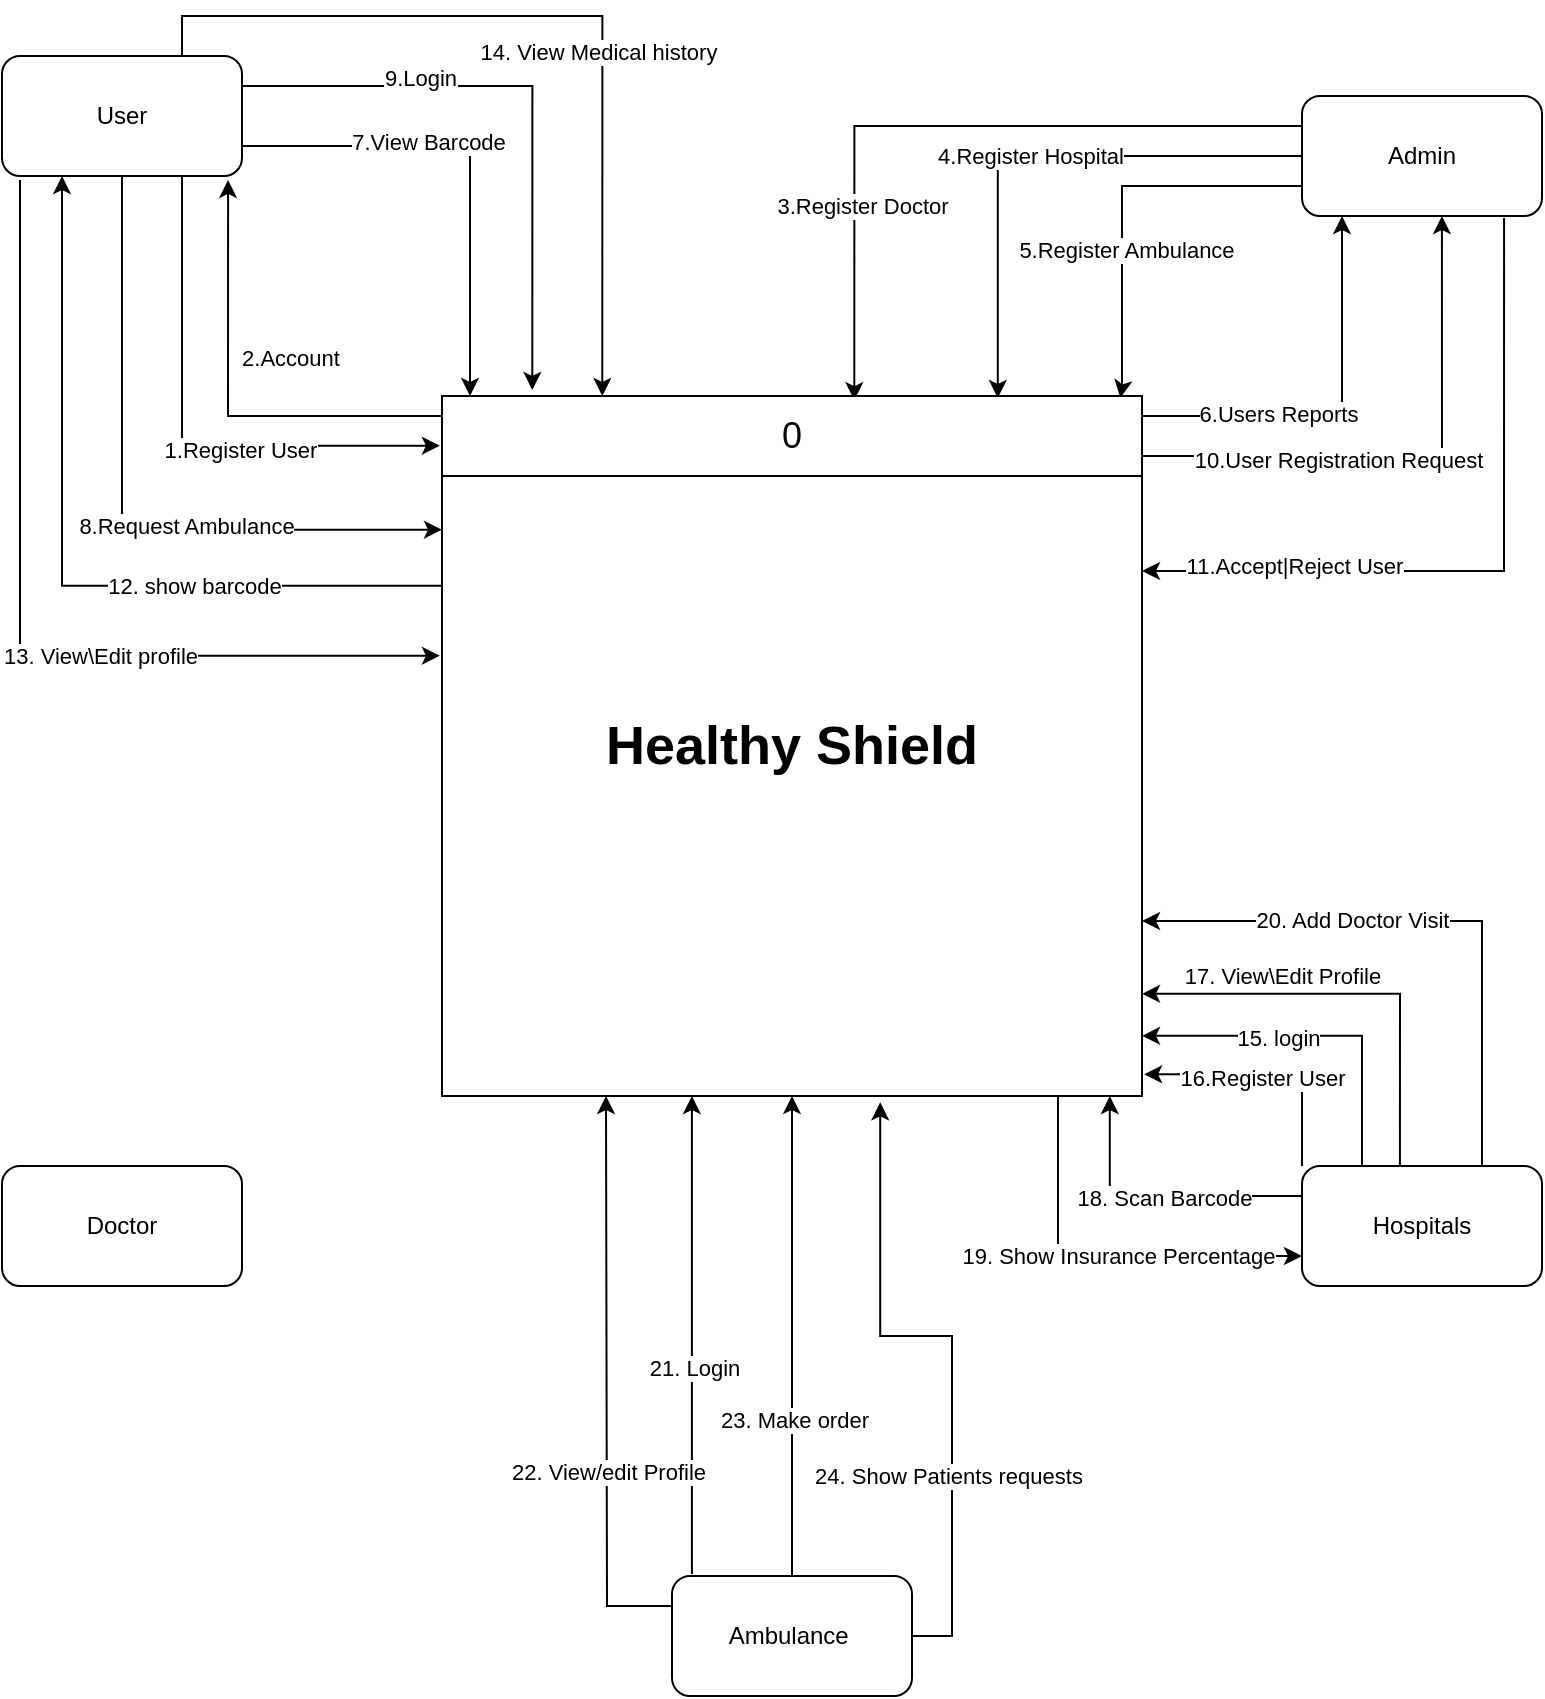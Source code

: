 <mxfile version="13.1.0" type="github">
  <diagram id="t-40IrdALzzYhq3jKnCi" name="Page-1">
    <mxGraphModel dx="1422" dy="762" grid="1" gridSize="10" guides="1" tooltips="1" connect="1" arrows="1" fold="1" page="1" pageScale="1" pageWidth="827" pageHeight="1169" math="0" shadow="0">
      <root>
        <mxCell id="0" />
        <mxCell id="1" parent="0" />
        <mxCell id="WkDb-Qz1wxZT0FGAP73l-8" style="edgeStyle=orthogonalEdgeStyle;rounded=0;orthogonalLoop=1;jettySize=auto;html=1;exitX=0;exitY=0.25;exitDx=0;exitDy=0;entryX=0.942;entryY=1.033;entryDx=0;entryDy=0;entryPerimeter=0;" parent="1" source="WkDb-Qz1wxZT0FGAP73l-14" target="WkDb-Qz1wxZT0FGAP73l-2" edge="1">
          <mxGeometry relative="1" as="geometry">
            <Array as="points">
              <mxPoint x="153" y="210" />
            </Array>
          </mxGeometry>
        </mxCell>
        <mxCell id="WkDb-Qz1wxZT0FGAP73l-10" value="2.Account" style="edgeLabel;html=1;align=center;verticalAlign=middle;resizable=0;points=[];" parent="WkDb-Qz1wxZT0FGAP73l-8" vertex="1" connectable="0">
          <mxGeometry x="-0.048" y="-29" relative="1" as="geometry">
            <mxPoint x="2" y="-29" as="offset" />
          </mxGeometry>
        </mxCell>
        <mxCell id="Vhr6AQCbH3jPlNNf15J3-7" style="edgeStyle=orthogonalEdgeStyle;rounded=0;orthogonalLoop=1;jettySize=auto;html=1;exitX=0;exitY=0.271;exitDx=0;exitDy=0;entryX=0.25;entryY=1;entryDx=0;entryDy=0;exitPerimeter=0;" parent="1" source="WkDb-Qz1wxZT0FGAP73l-1" target="WkDb-Qz1wxZT0FGAP73l-2" edge="1">
          <mxGeometry relative="1" as="geometry" />
        </mxCell>
        <mxCell id="Vhr6AQCbH3jPlNNf15J3-8" value="12. show barcode" style="edgeLabel;html=1;align=center;verticalAlign=middle;resizable=0;points=[];" parent="Vhr6AQCbH3jPlNNf15J3-7" vertex="1" connectable="0">
          <mxGeometry x="-0.369" relative="1" as="geometry">
            <mxPoint as="offset" />
          </mxGeometry>
        </mxCell>
        <mxCell id="Vhr6AQCbH3jPlNNf15J3-20" style="edgeStyle=orthogonalEdgeStyle;rounded=0;orthogonalLoop=1;jettySize=auto;html=1;exitX=0.408;exitY=0.017;exitDx=0;exitDy=0;entryX=1;entryY=0.854;entryDx=0;entryDy=0;entryPerimeter=0;exitPerimeter=0;" parent="1" source="WkDb-Qz1wxZT0FGAP73l-4" target="WkDb-Qz1wxZT0FGAP73l-1" edge="1">
          <mxGeometry relative="1" as="geometry" />
        </mxCell>
        <mxCell id="Vhr6AQCbH3jPlNNf15J3-21" value="17. View\Edit Profile" style="edgeLabel;html=1;align=center;verticalAlign=middle;resizable=0;points=[];" parent="Vhr6AQCbH3jPlNNf15J3-20" vertex="1" connectable="0">
          <mxGeometry x="-0.63" y="2" relative="1" as="geometry">
            <mxPoint x="-56.98" y="-56.02" as="offset" />
          </mxGeometry>
        </mxCell>
        <mxCell id="Vhr6AQCbH3jPlNNf15J3-24" style="edgeStyle=orthogonalEdgeStyle;rounded=0;orthogonalLoop=1;jettySize=auto;html=1;exitX=0.88;exitY=0.997;exitDx=0;exitDy=0;entryX=0;entryY=0.75;entryDx=0;entryDy=0;exitPerimeter=0;" parent="1" source="WkDb-Qz1wxZT0FGAP73l-1" target="WkDb-Qz1wxZT0FGAP73l-4" edge="1">
          <mxGeometry relative="1" as="geometry" />
        </mxCell>
        <mxCell id="Vhr6AQCbH3jPlNNf15J3-25" value="19. Show Insurance Percentage" style="edgeLabel;html=1;align=center;verticalAlign=middle;resizable=0;points=[];" parent="Vhr6AQCbH3jPlNNf15J3-24" vertex="1" connectable="0">
          <mxGeometry x="-0.202" y="30" relative="1" as="geometry">
            <mxPoint x="30" y="30" as="offset" />
          </mxGeometry>
        </mxCell>
        <mxCell id="WkDb-Qz1wxZT0FGAP73l-1" value="&lt;font style=&quot;font-size: 27px&quot;&gt;&lt;b&gt;Healthy Shield&lt;/b&gt;&lt;/font&gt;" style="whiteSpace=wrap;html=1;aspect=fixed;" parent="1" vertex="1">
          <mxGeometry x="260" y="200" width="350" height="350" as="geometry" />
        </mxCell>
        <mxCell id="WkDb-Qz1wxZT0FGAP73l-7" style="edgeStyle=orthogonalEdgeStyle;rounded=0;orthogonalLoop=1;jettySize=auto;html=1;exitX=0.75;exitY=1;exitDx=0;exitDy=0;entryX=-0.003;entryY=0.071;entryDx=0;entryDy=0;entryPerimeter=0;" parent="1" source="WkDb-Qz1wxZT0FGAP73l-2" target="WkDb-Qz1wxZT0FGAP73l-1" edge="1">
          <mxGeometry relative="1" as="geometry" />
        </mxCell>
        <mxCell id="WkDb-Qz1wxZT0FGAP73l-9" value="1.Register User" style="edgeLabel;html=1;align=center;verticalAlign=middle;resizable=0;points=[];" parent="WkDb-Qz1wxZT0FGAP73l-7" vertex="1" connectable="0">
          <mxGeometry x="0.023" y="29" relative="1" as="geometry">
            <mxPoint x="29" y="31" as="offset" />
          </mxGeometry>
        </mxCell>
        <mxCell id="WkDb-Qz1wxZT0FGAP73l-22" style="edgeStyle=orthogonalEdgeStyle;rounded=0;orthogonalLoop=1;jettySize=auto;html=1;exitX=0.5;exitY=1;exitDx=0;exitDy=0;entryX=0;entryY=0.191;entryDx=0;entryDy=0;entryPerimeter=0;" parent="1" source="WkDb-Qz1wxZT0FGAP73l-2" target="WkDb-Qz1wxZT0FGAP73l-1" edge="1">
          <mxGeometry relative="1" as="geometry" />
        </mxCell>
        <mxCell id="WkDb-Qz1wxZT0FGAP73l-23" value="8.Request Ambulance" style="edgeLabel;html=1;align=center;verticalAlign=middle;resizable=0;points=[];" parent="WkDb-Qz1wxZT0FGAP73l-22" vertex="1" connectable="0">
          <mxGeometry x="0.039" y="32" relative="1" as="geometry">
            <mxPoint as="offset" />
          </mxGeometry>
        </mxCell>
        <mxCell id="Vhr6AQCbH3jPlNNf15J3-1" style="edgeStyle=orthogonalEdgeStyle;rounded=0;orthogonalLoop=1;jettySize=auto;html=1;exitX=1;exitY=0.25;exitDx=0;exitDy=0;entryX=0.129;entryY=-0.075;entryDx=0;entryDy=0;entryPerimeter=0;" parent="1" source="WkDb-Qz1wxZT0FGAP73l-2" target="WkDb-Qz1wxZT0FGAP73l-14" edge="1">
          <mxGeometry relative="1" as="geometry" />
        </mxCell>
        <mxCell id="Vhr6AQCbH3jPlNNf15J3-2" value="9.Login" style="edgeLabel;html=1;align=center;verticalAlign=middle;resizable=0;points=[];" parent="Vhr6AQCbH3jPlNNf15J3-1" vertex="1" connectable="0">
          <mxGeometry x="-0.401" y="4" relative="1" as="geometry">
            <mxPoint as="offset" />
          </mxGeometry>
        </mxCell>
        <mxCell id="Vhr6AQCbH3jPlNNf15J3-9" style="edgeStyle=orthogonalEdgeStyle;rounded=0;orthogonalLoop=1;jettySize=auto;html=1;exitX=0.75;exitY=0;exitDx=0;exitDy=0;entryX=0.229;entryY=0;entryDx=0;entryDy=0;entryPerimeter=0;" parent="1" source="WkDb-Qz1wxZT0FGAP73l-2" target="WkDb-Qz1wxZT0FGAP73l-14" edge="1">
          <mxGeometry relative="1" as="geometry" />
        </mxCell>
        <mxCell id="Vhr6AQCbH3jPlNNf15J3-10" value="14. View Medical history" style="edgeLabel;html=1;align=center;verticalAlign=middle;resizable=0;points=[];" parent="Vhr6AQCbH3jPlNNf15J3-9" vertex="1" connectable="0">
          <mxGeometry x="0.181" y="-2" relative="1" as="geometry">
            <mxPoint as="offset" />
          </mxGeometry>
        </mxCell>
        <mxCell id="Vhr6AQCbH3jPlNNf15J3-11" style="edgeStyle=orthogonalEdgeStyle;rounded=0;orthogonalLoop=1;jettySize=auto;html=1;exitX=0.075;exitY=1.033;exitDx=0;exitDy=0;entryX=-0.003;entryY=0.371;entryDx=0;entryDy=0;entryPerimeter=0;exitPerimeter=0;" parent="1" source="WkDb-Qz1wxZT0FGAP73l-2" target="WkDb-Qz1wxZT0FGAP73l-1" edge="1">
          <mxGeometry relative="1" as="geometry">
            <Array as="points">
              <mxPoint x="49" y="330" />
            </Array>
          </mxGeometry>
        </mxCell>
        <mxCell id="Vhr6AQCbH3jPlNNf15J3-12" value="13. View\Edit profile" style="edgeLabel;html=1;align=center;verticalAlign=middle;resizable=0;points=[];" parent="Vhr6AQCbH3jPlNNf15J3-11" vertex="1" connectable="0">
          <mxGeometry x="0.062" y="40" relative="1" as="geometry">
            <mxPoint x="40" y="40" as="offset" />
          </mxGeometry>
        </mxCell>
        <mxCell id="WkDb-Qz1wxZT0FGAP73l-2" value="User" style="rounded=1;whiteSpace=wrap;html=1;" parent="1" vertex="1">
          <mxGeometry x="40" y="30" width="120" height="60" as="geometry" />
        </mxCell>
        <mxCell id="WkDb-Qz1wxZT0FGAP73l-3" value="Doctor" style="rounded=1;whiteSpace=wrap;html=1;" parent="1" vertex="1">
          <mxGeometry x="40" y="585" width="120" height="60" as="geometry" />
        </mxCell>
        <mxCell id="Vhr6AQCbH3jPlNNf15J3-13" style="edgeStyle=orthogonalEdgeStyle;rounded=0;orthogonalLoop=1;jettySize=auto;html=1;exitX=0.25;exitY=0;exitDx=0;exitDy=0;entryX=1;entryY=0.914;entryDx=0;entryDy=0;entryPerimeter=0;" parent="1" source="WkDb-Qz1wxZT0FGAP73l-4" target="WkDb-Qz1wxZT0FGAP73l-1" edge="1">
          <mxGeometry relative="1" as="geometry" />
        </mxCell>
        <mxCell id="Vhr6AQCbH3jPlNNf15J3-14" value="15. login" style="edgeLabel;html=1;align=center;verticalAlign=middle;resizable=0;points=[];" parent="Vhr6AQCbH3jPlNNf15J3-13" vertex="1" connectable="0">
          <mxGeometry x="0.223" y="1" relative="1" as="geometry">
            <mxPoint as="offset" />
          </mxGeometry>
        </mxCell>
        <mxCell id="Vhr6AQCbH3jPlNNf15J3-17" style="edgeStyle=orthogonalEdgeStyle;rounded=0;orthogonalLoop=1;jettySize=auto;html=1;exitX=0;exitY=0;exitDx=0;exitDy=0;entryX=1.003;entryY=0.969;entryDx=0;entryDy=0;entryPerimeter=0;" parent="1" source="WkDb-Qz1wxZT0FGAP73l-4" target="WkDb-Qz1wxZT0FGAP73l-1" edge="1">
          <mxGeometry relative="1" as="geometry">
            <Array as="points">
              <mxPoint x="690" y="539" />
            </Array>
          </mxGeometry>
        </mxCell>
        <mxCell id="Vhr6AQCbH3jPlNNf15J3-18" value="16.Register User" style="edgeLabel;html=1;align=center;verticalAlign=middle;resizable=0;points=[];" parent="Vhr6AQCbH3jPlNNf15J3-17" vertex="1" connectable="0">
          <mxGeometry x="0.199" y="2" relative="1" as="geometry">
            <mxPoint x="9.2" as="offset" />
          </mxGeometry>
        </mxCell>
        <mxCell id="Vhr6AQCbH3jPlNNf15J3-22" style="edgeStyle=orthogonalEdgeStyle;rounded=0;orthogonalLoop=1;jettySize=auto;html=1;exitX=0;exitY=0.25;exitDx=0;exitDy=0;entryX=0.954;entryY=1;entryDx=0;entryDy=0;entryPerimeter=0;" parent="1" source="WkDb-Qz1wxZT0FGAP73l-4" target="WkDb-Qz1wxZT0FGAP73l-1" edge="1">
          <mxGeometry relative="1" as="geometry" />
        </mxCell>
        <mxCell id="Vhr6AQCbH3jPlNNf15J3-23" value="18. Scan Barcode" style="edgeLabel;html=1;align=center;verticalAlign=middle;resizable=0;points=[];" parent="Vhr6AQCbH3jPlNNf15J3-22" vertex="1" connectable="0">
          <mxGeometry x="-0.055" y="1" relative="1" as="geometry">
            <mxPoint as="offset" />
          </mxGeometry>
        </mxCell>
        <mxCell id="Vhr6AQCbH3jPlNNf15J3-27" style="edgeStyle=orthogonalEdgeStyle;rounded=0;orthogonalLoop=1;jettySize=auto;html=1;exitX=0.75;exitY=0;exitDx=0;exitDy=0;entryX=1;entryY=0.75;entryDx=0;entryDy=0;" parent="1" source="WkDb-Qz1wxZT0FGAP73l-4" target="WkDb-Qz1wxZT0FGAP73l-1" edge="1">
          <mxGeometry relative="1" as="geometry" />
        </mxCell>
        <mxCell id="Vhr6AQCbH3jPlNNf15J3-28" value="20. Add Doctor Visit" style="edgeLabel;html=1;align=center;verticalAlign=middle;resizable=0;points=[];" parent="Vhr6AQCbH3jPlNNf15J3-27" vertex="1" connectable="0">
          <mxGeometry x="0.289" y="-1" relative="1" as="geometry">
            <mxPoint x="1" as="offset" />
          </mxGeometry>
        </mxCell>
        <mxCell id="WkDb-Qz1wxZT0FGAP73l-4" value="Hospitals" style="rounded=1;whiteSpace=wrap;html=1;" parent="1" vertex="1">
          <mxGeometry x="690" y="585" width="120" height="60" as="geometry" />
        </mxCell>
        <mxCell id="Vhr6AQCbH3jPlNNf15J3-15" style="edgeStyle=orthogonalEdgeStyle;rounded=0;orthogonalLoop=1;jettySize=auto;html=1;exitX=0.083;exitY=-0.017;exitDx=0;exitDy=0;entryX=0.357;entryY=1;entryDx=0;entryDy=0;entryPerimeter=0;exitPerimeter=0;" parent="1" source="WkDb-Qz1wxZT0FGAP73l-5" target="WkDb-Qz1wxZT0FGAP73l-1" edge="1">
          <mxGeometry relative="1" as="geometry" />
        </mxCell>
        <mxCell id="Vhr6AQCbH3jPlNNf15J3-16" value="21. Login" style="edgeLabel;html=1;align=center;verticalAlign=middle;resizable=0;points=[];" parent="Vhr6AQCbH3jPlNNf15J3-15" vertex="1" connectable="0">
          <mxGeometry x="0.001" y="-16" relative="1" as="geometry">
            <mxPoint x="-15" y="16" as="offset" />
          </mxGeometry>
        </mxCell>
        <mxCell id="zBg8Q1HDBn7q1vF2LZE0-1" style="edgeStyle=orthogonalEdgeStyle;rounded=0;orthogonalLoop=1;jettySize=auto;html=1;exitX=0;exitY=0.25;exitDx=0;exitDy=0;" edge="1" parent="1" source="WkDb-Qz1wxZT0FGAP73l-5">
          <mxGeometry relative="1" as="geometry">
            <mxPoint x="342" y="550" as="targetPoint" />
          </mxGeometry>
        </mxCell>
        <mxCell id="zBg8Q1HDBn7q1vF2LZE0-2" value="22. View/edit Profile" style="edgeLabel;html=1;align=center;verticalAlign=middle;resizable=0;points=[];" vertex="1" connectable="0" parent="zBg8Q1HDBn7q1vF2LZE0-1">
          <mxGeometry x="-0.303" relative="1" as="geometry">
            <mxPoint as="offset" />
          </mxGeometry>
        </mxCell>
        <mxCell id="zBg8Q1HDBn7q1vF2LZE0-3" style="edgeStyle=orthogonalEdgeStyle;rounded=0;orthogonalLoop=1;jettySize=auto;html=1;exitX=0.5;exitY=0;exitDx=0;exitDy=0;entryX=0.5;entryY=1;entryDx=0;entryDy=0;" edge="1" parent="1" source="WkDb-Qz1wxZT0FGAP73l-5" target="WkDb-Qz1wxZT0FGAP73l-1">
          <mxGeometry relative="1" as="geometry" />
        </mxCell>
        <mxCell id="zBg8Q1HDBn7q1vF2LZE0-4" value="23. Make order" style="edgeLabel;html=1;align=center;verticalAlign=middle;resizable=0;points=[];" vertex="1" connectable="0" parent="zBg8Q1HDBn7q1vF2LZE0-3">
          <mxGeometry x="-0.35" y="-1" relative="1" as="geometry">
            <mxPoint as="offset" />
          </mxGeometry>
        </mxCell>
        <mxCell id="zBg8Q1HDBn7q1vF2LZE0-5" style="edgeStyle=orthogonalEdgeStyle;rounded=0;orthogonalLoop=1;jettySize=auto;html=1;exitX=1;exitY=0.5;exitDx=0;exitDy=0;entryX=0.626;entryY=1.009;entryDx=0;entryDy=0;entryPerimeter=0;" edge="1" parent="1" source="WkDb-Qz1wxZT0FGAP73l-5" target="WkDb-Qz1wxZT0FGAP73l-1">
          <mxGeometry relative="1" as="geometry" />
        </mxCell>
        <mxCell id="zBg8Q1HDBn7q1vF2LZE0-6" value="24. Show Patients requests" style="edgeLabel;html=1;align=center;verticalAlign=middle;resizable=0;points=[];" vertex="1" connectable="0" parent="zBg8Q1HDBn7q1vF2LZE0-5">
          <mxGeometry x="-0.3" y="2" relative="1" as="geometry">
            <mxPoint y="13" as="offset" />
          </mxGeometry>
        </mxCell>
        <mxCell id="WkDb-Qz1wxZT0FGAP73l-5" value="Ambulance&amp;nbsp;" style="rounded=1;whiteSpace=wrap;html=1;" parent="1" vertex="1">
          <mxGeometry x="375" y="790" width="120" height="60" as="geometry" />
        </mxCell>
        <mxCell id="WkDb-Qz1wxZT0FGAP73l-11" style="edgeStyle=orthogonalEdgeStyle;rounded=0;orthogonalLoop=1;jettySize=auto;html=1;exitX=0;exitY=0.25;exitDx=0;exitDy=0;entryX=0.589;entryY=0.006;entryDx=0;entryDy=0;entryPerimeter=0;" parent="1" source="WkDb-Qz1wxZT0FGAP73l-6" target="WkDb-Qz1wxZT0FGAP73l-1" edge="1">
          <mxGeometry relative="1" as="geometry">
            <Array as="points">
              <mxPoint x="466" y="65" />
            </Array>
          </mxGeometry>
        </mxCell>
        <mxCell id="WkDb-Qz1wxZT0FGAP73l-16" value="3.Register Doctor" style="edgeLabel;html=1;align=center;verticalAlign=middle;resizable=0;points=[];" parent="WkDb-Qz1wxZT0FGAP73l-11" vertex="1" connectable="0">
          <mxGeometry x="0.219" y="40" relative="1" as="geometry">
            <mxPoint as="offset" />
          </mxGeometry>
        </mxCell>
        <mxCell id="WkDb-Qz1wxZT0FGAP73l-12" value="4.Register Hospital" style="edgeStyle=orthogonalEdgeStyle;rounded=0;orthogonalLoop=1;jettySize=auto;html=1;exitX=0;exitY=0.5;exitDx=0;exitDy=0;entryX=0.794;entryY=0.025;entryDx=0;entryDy=0;entryPerimeter=0;" parent="1" source="WkDb-Qz1wxZT0FGAP73l-6" target="WkDb-Qz1wxZT0FGAP73l-14" edge="1">
          <mxGeometry relative="1" as="geometry" />
        </mxCell>
        <mxCell id="WkDb-Qz1wxZT0FGAP73l-13" style="edgeStyle=orthogonalEdgeStyle;rounded=0;orthogonalLoop=1;jettySize=auto;html=1;exitX=0;exitY=0.75;exitDx=0;exitDy=0;entryX=0.969;entryY=0.025;entryDx=0;entryDy=0;entryPerimeter=0;" parent="1" source="WkDb-Qz1wxZT0FGAP73l-6" target="WkDb-Qz1wxZT0FGAP73l-14" edge="1">
          <mxGeometry relative="1" as="geometry">
            <Array as="points">
              <mxPoint x="600" y="95" />
              <mxPoint x="600" y="196" />
            </Array>
          </mxGeometry>
        </mxCell>
        <mxCell id="WkDb-Qz1wxZT0FGAP73l-17" value="5.Register Ambulance" style="edgeLabel;html=1;align=center;verticalAlign=middle;resizable=0;points=[];" parent="WkDb-Qz1wxZT0FGAP73l-13" vertex="1" connectable="0">
          <mxGeometry x="-0.102" y="32" relative="1" as="geometry">
            <mxPoint as="offset" />
          </mxGeometry>
        </mxCell>
        <mxCell id="Vhr6AQCbH3jPlNNf15J3-5" style="edgeStyle=orthogonalEdgeStyle;rounded=0;orthogonalLoop=1;jettySize=auto;html=1;exitX=0.842;exitY=1.017;exitDx=0;exitDy=0;entryX=1;entryY=0.25;entryDx=0;entryDy=0;exitPerimeter=0;" parent="1" source="WkDb-Qz1wxZT0FGAP73l-6" target="WkDb-Qz1wxZT0FGAP73l-1" edge="1">
          <mxGeometry relative="1" as="geometry" />
        </mxCell>
        <mxCell id="Vhr6AQCbH3jPlNNf15J3-6" value="11.Accept|Reject User" style="edgeLabel;html=1;align=center;verticalAlign=middle;resizable=0;points=[];" parent="Vhr6AQCbH3jPlNNf15J3-5" vertex="1" connectable="0">
          <mxGeometry x="0.575" y="-3" relative="1" as="geometry">
            <mxPoint as="offset" />
          </mxGeometry>
        </mxCell>
        <mxCell id="WkDb-Qz1wxZT0FGAP73l-6" value="Admin" style="rounded=1;whiteSpace=wrap;html=1;" parent="1" vertex="1">
          <mxGeometry x="690" y="50" width="120" height="60" as="geometry" />
        </mxCell>
        <mxCell id="WkDb-Qz1wxZT0FGAP73l-15" style="edgeStyle=orthogonalEdgeStyle;rounded=0;orthogonalLoop=1;jettySize=auto;html=1;exitX=1;exitY=0.25;exitDx=0;exitDy=0;" parent="1" source="WkDb-Qz1wxZT0FGAP73l-14" edge="1">
          <mxGeometry relative="1" as="geometry">
            <mxPoint x="710" y="110" as="targetPoint" />
            <Array as="points">
              <mxPoint x="710" y="210" />
              <mxPoint x="710" y="110" />
            </Array>
          </mxGeometry>
        </mxCell>
        <mxCell id="WkDb-Qz1wxZT0FGAP73l-18" value="6.Users Reports" style="edgeLabel;html=1;align=center;verticalAlign=middle;resizable=0;points=[];" parent="WkDb-Qz1wxZT0FGAP73l-15" vertex="1" connectable="0">
          <mxGeometry x="-0.321" y="1" relative="1" as="geometry">
            <mxPoint as="offset" />
          </mxGeometry>
        </mxCell>
        <mxCell id="WkDb-Qz1wxZT0FGAP73l-19" style="edgeStyle=orthogonalEdgeStyle;rounded=0;orthogonalLoop=1;jettySize=auto;html=1;exitX=1;exitY=0.75;exitDx=0;exitDy=0;entryX=0.04;entryY=0;entryDx=0;entryDy=0;entryPerimeter=0;" parent="1" source="WkDb-Qz1wxZT0FGAP73l-2" target="WkDb-Qz1wxZT0FGAP73l-14" edge="1">
          <mxGeometry relative="1" as="geometry" />
        </mxCell>
        <mxCell id="WkDb-Qz1wxZT0FGAP73l-21" value="7.View Barcode" style="edgeLabel;html=1;align=center;verticalAlign=middle;resizable=0;points=[];" parent="WkDb-Qz1wxZT0FGAP73l-19" vertex="1" connectable="0">
          <mxGeometry x="-0.227" y="2" relative="1" as="geometry">
            <mxPoint as="offset" />
          </mxGeometry>
        </mxCell>
        <mxCell id="Vhr6AQCbH3jPlNNf15J3-3" style="edgeStyle=orthogonalEdgeStyle;rounded=0;orthogonalLoop=1;jettySize=auto;html=1;exitX=1;exitY=0.75;exitDx=0;exitDy=0;entryX=0.583;entryY=1;entryDx=0;entryDy=0;entryPerimeter=0;" parent="1" source="WkDb-Qz1wxZT0FGAP73l-14" target="WkDb-Qz1wxZT0FGAP73l-6" edge="1">
          <mxGeometry relative="1" as="geometry" />
        </mxCell>
        <mxCell id="Vhr6AQCbH3jPlNNf15J3-4" value="10.User Registration Request" style="edgeLabel;html=1;align=center;verticalAlign=middle;resizable=0;points=[];" parent="Vhr6AQCbH3jPlNNf15J3-3" vertex="1" connectable="0">
          <mxGeometry x="-0.274" y="-2" relative="1" as="geometry">
            <mxPoint as="offset" />
          </mxGeometry>
        </mxCell>
        <mxCell id="WkDb-Qz1wxZT0FGAP73l-14" value="&lt;font style=&quot;font-size: 18px&quot;&gt;0&lt;/font&gt;" style="rounded=0;whiteSpace=wrap;html=1;" parent="1" vertex="1">
          <mxGeometry x="260" y="200" width="350" height="40" as="geometry" />
        </mxCell>
      </root>
    </mxGraphModel>
  </diagram>
</mxfile>

